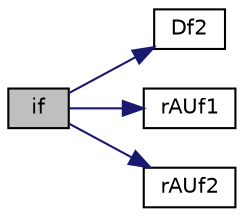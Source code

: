 digraph "if"
{
  bgcolor="transparent";
  edge [fontname="Helvetica",fontsize="10",labelfontname="Helvetica",labelfontsize="10"];
  node [fontname="Helvetica",fontsize="10",shape=record];
  rankdir="LR";
  Node1 [label="if",height=0.2,width=0.4,color="black", fillcolor="grey75", style="filled", fontcolor="black"];
  Node1 -> Node2 [color="midnightblue",fontsize="10",style="solid",fontname="Helvetica"];
  Node2 [label="Df2",height=0.2,width=0.4,color="black",URL="$a02967.html#a063018f0fb0c044d15c8cc81721ee1eb"];
  Node1 -> Node3 [color="midnightblue",fontsize="10",style="solid",fontname="Helvetica"];
  Node3 [label="rAUf1",height=0.2,width=0.4,color="black",URL="$a02967.html#af31cf73e8d316a6188f40d45cb1f191d"];
  Node1 -> Node4 [color="midnightblue",fontsize="10",style="solid",fontname="Helvetica"];
  Node4 [label="rAUf2",height=0.2,width=0.4,color="black",URL="$a02967.html#ab3722b38def952d21d9de4a6d962169a"];
}
